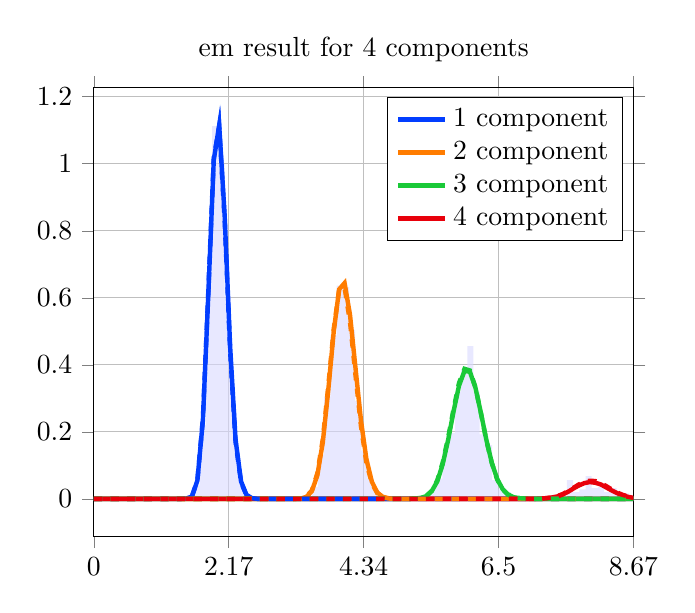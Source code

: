 \begin{tikzpicture}
\begin{axis}[title={em result for 4 components}, yticklabel style={/pgf/number format/fixed,
            /pgf/number format/precision=3}, grid={major}, yminorgrids={true}, tick align={outside}, xtick={0.0,2.168,4.335,6.503,8.671}, xmin={0.0}, xmax={8.671}, scaled y ticks={false}]
    \addplot[ybar interval, fill={blue!15}, forget plot, opacity={0.6}, draw={none}, bar width={5.0e-6}]
        table[row sep={\\}]
        {
            \\
            1.5  0.012  \\
            1.6  0.04  \\
            1.7  0.22  \\
            1.8  0.676  \\
            1.9  1.112  \\
            2.0  1.0  \\
            2.1  0.604  \\
            2.2  0.26  \\
            2.3  0.068  \\
            2.4  0.016  \\
            2.5  0.0  \\
            2.6  0.0  \\
            2.7  0.0  \\
            2.8  0.0  \\
            2.9  0.0  \\
            3.0  0.0  \\
            3.1  0.0  \\
            3.2  0.0  \\
            3.3  0.0  \\
            3.4  0.004  \\
            3.5  0.036  \\
            3.6  0.132  \\
            3.7  0.304  \\
            3.8  0.488  \\
            3.9  0.636  \\
            4.0  0.632  \\
            4.1  0.504  \\
            4.2  0.292  \\
            4.3  0.144  \\
            4.4  0.06  \\
            4.5  0.02  \\
            4.6  0.012  \\
            4.7  0.004  \\
            4.8  0.0  \\
            4.9  0.0  \\
            5.0  0.0  \\
            5.1  0.004  \\
            5.2  0.004  \\
            5.3  0.0  \\
            5.4  0.028  \\
            5.5  0.06  \\
            5.6  0.144  \\
            5.7  0.196  \\
            5.8  0.32  \\
            5.9  0.384  \\
            6.0  0.456  \\
            6.1  0.32  \\
            6.2  0.192  \\
            6.3  0.16  \\
            6.4  0.056  \\
            6.5  0.028  \\
            6.6  0.02  \\
            6.7  0.0  \\
            6.8  0.0  \\
            6.9  0.0  \\
            7.0  0.0  \\
            7.1  0.0  \\
            7.2  0.0  \\
            7.3  0.004  \\
            7.4  0.012  \\
            7.5  0.008  \\
            7.6  0.056  \\
            7.7  0.02  \\
            7.8  0.028  \\
            7.9  0.068  \\
            8.0  0.032  \\
            8.1  0.036  \\
            8.2  0.02  \\
            8.3  0.032  \\
            8.4  0.012  \\
            8.5  0.016  \\
            8.6  0.008  \\
            8.7  0.0  \\
        }
        ;
    \addplot[style={{ultra thick}}, color={rgb,1:red,0.008;green,0.243;blue,1.0}]
        table[row sep={\\}]
        {
            \\
            0.0  0.0  \\
            0.088  3.891e-187  \\
            0.175  2.591e-131  \\
            0.263  3.157e-100  \\
            0.35  2.863e-79  \\
            0.438  7.324e-64  \\
            0.526  5.786e-52  \\
            0.613  1.728e-42  \\
            0.701  8.706e-35  \\
            0.788  1.94e-28  \\
            0.876  3.695e-23  \\
            0.963  9.618e-19  \\
            1.051  4.842e-15  \\
            1.139  6.134e-12  \\
            1.226  2.399e-9  \\
            1.314  3.409e-7  \\
            1.401  2.005e-5  \\
            1.489  0.001  \\
            1.577  0.007  \\
            1.664  0.055  \\
            1.752  0.234  \\
            1.839  0.609  \\
            1.927  1.011  \\
            2.014  1.115  \\
            2.102  0.845  \\
            2.19  0.454  \\
            2.277  0.177  \\
            2.365  0.052  \\
            2.452  0.012  \\
            2.54  0.002  \\
            2.628  0.0  \\
            2.715  2.972e-5  \\
            2.803  2.649e-6  \\
            2.89  1.945e-7  \\
            2.978  1.191e-8  \\
            3.065  6.141e-10  \\
            3.153  2.695e-11  \\
            3.241  1.015e-12  \\
            3.328  3.307e-14  \\
            3.416  9.394e-16  \\
            3.503  2.343e-17  \\
            3.591  5.163e-19  \\
            3.679  1.011e-20  \\
            3.766  1.77e-22  \\
            3.854  2.785e-24  \\
            3.941  3.954e-26  \\
            4.029  5.091e-28  \\
            4.116  5.97e-30  \\
            4.204  6.4e-32  \\
            4.292  6.296e-34  \\
            4.379  5.703e-36  \\
            4.467  4.773e-38  \\
            4.554  3.701e-40  \\
            4.642  2.668e-42  \\
            4.73  1.792e-44  \\
            4.817  1.125e-46  \\
            4.905  6.61e-49  \\
            4.992  3.648e-51  \\
            5.08  1.894e-53  \\
            5.168  9.272e-56  \\
            5.255  4.288e-58  \\
            5.343  1.877e-60  \\
            5.43  7.789e-63  \\
            5.518  3.07e-65  \\
            5.605  1.151e-67  \\
            5.693  4.114e-70  \\
            5.781  1.403e-72  \\
            5.868  4.569e-75  \\
            5.956  1.424e-77  \\
            6.043  4.254e-80  \\
            6.131  1.219e-82  \\
            6.219  3.353e-85  \\
            6.306  8.871e-88  \\
            6.394  2.259e-90  \\
            6.481  5.542e-93  \\
            6.569  1.311e-95  \\
            6.656  2.996e-98  \\
            6.744  6.614e-101  \\
            6.832  1.412e-103  \\
            6.919  2.918e-106  \\
            7.007  5.842e-109  \\
            7.094  1.134e-111  \\
            7.182  2.136e-114  \\
            7.27  3.906e-117  \\
            7.357  6.94e-120  \\
            7.445  1.199e-122  \\
            7.532  2.016e-125  \\
            7.62  3.299e-128  \\
            7.707  5.259e-131  \\
            7.795  8.173e-134  \\
            7.883  1.239e-136  \\
            7.97  1.832e-139  \\
            8.058  2.646e-142  \\
            8.145  3.733e-145  \\
            8.233  5.148e-148  \\
            8.321  6.941e-151  \\
            8.408  9.155e-154  \\
            8.496  1.182e-156  \\
            8.583  1.494e-159  \\
            8.671  1.85e-162  \\
        }
        ;
    \addlegendentry {1 component}
    \addplot[style={{ultra thick}}, color={rgb,1:red,1.0;green,0.486;blue,0.0}]
        table[row sep={\\}]
        {
            \\
            0.0  0.0  \\
            0.088  0.0  \\
            0.175  0.0  \\
            0.263  5.636e-311  \\
            0.35  6.845e-265  \\
            0.438  5.361e-230  \\
            0.526  3.505e-202  \\
            0.613  2.989e-179  \\
            0.701  6.779e-160  \\
            0.788  2.858e-143  \\
            0.876  8.452e-129  \\
            0.963  4.521e-116  \\
            1.051  8.8e-105  \\
            1.139  1.06e-94  \\
            1.226  1.195e-85  \\
            1.314  1.747e-77  \\
            1.401  4.315e-70  \\
            1.489  2.233e-63  \\
            1.577  2.896e-57  \\
            1.664  1.094e-51  \\
            1.752  1.364e-46  \\
            1.839  6.262e-42  \\
            1.927  1.162e-37  \\
            2.014  9.435e-34  \\
            2.102  3.6e-30  \\
            2.19  6.865e-27  \\
            2.277  6.907e-24  \\
            2.365  3.848e-21  \\
            2.452  1.239e-18  \\
            2.54  2.398e-16  \\
            2.628  2.885e-14  \\
            2.715  2.227e-12  \\
            2.803  1.135e-10  \\
            2.89  3.913e-9  \\
            2.978  9.35e-8  \\
            3.065  1.582e-6  \\
            3.153  1.931e-5  \\
            3.241  0.0  \\
            3.328  0.001  \\
            3.416  0.006  \\
            3.503  0.023  \\
            3.591  0.07  \\
            3.679  0.169  \\
            3.766  0.323  \\
            3.854  0.498  \\
            3.941  0.625  \\
            4.029  0.644  \\
            4.116  0.549  \\
            4.204  0.391  \\
            4.292  0.234  \\
            4.379  0.119  \\
            4.467  0.051  \\
            4.554  0.019  \\
            4.642  0.006  \\
            4.73  0.002  \\
            4.817  0.0  \\
            4.905  8.655e-5  \\
            4.992  1.615e-5  \\
            5.08  2.666e-6  \\
            5.168  3.908e-7  \\
            5.255  5.108e-8  \\
            5.343  5.975e-9  \\
            5.43  6.278e-10  \\
            5.518  5.946e-11  \\
            5.605  5.092e-12  \\
            5.693  3.956e-13  \\
            5.781  2.796e-14  \\
            5.868  1.803e-15  \\
            5.956  1.064e-16  \\
            6.043  5.758e-18  \\
            6.131  2.866e-19  \\
            6.219  1.314e-20  \\
            6.306  5.57e-22  \\
            6.394  2.186e-23  \\
            6.481  7.957e-25  \\
            6.569  2.693e-26  \\
            6.656  8.489e-28  \\
            6.744  2.498e-29  \\
            6.832  6.869e-31  \\
            6.919  1.769e-32  \\
            7.007  4.275e-34  \\
            7.094  9.703e-36  \\
            7.182  2.072e-37  \\
            7.27  4.171e-39  \\
            7.357  7.923e-41  \\
            7.445  1.422e-42  \\
            7.532  2.415e-44  \\
            7.62  3.886e-46  \\
            7.707  5.932e-48  \\
            7.795  8.6e-50  \\
            7.883  1.185e-51  \\
            7.97  1.556e-53  \\
            8.058  1.945e-55  \\
            8.145  2.32e-57  \\
            8.233  2.642e-59  \\
            8.321  2.877e-61  \\
            8.408  2.996e-63  \\
            8.496  2.988e-65  \\
            8.583  2.857e-67  \\
            8.671  2.62e-69  \\
        }
        ;
    \addlegendentry {2 component}
    \addplot[style={{ultra thick}}, color={rgb,1:red,0.102;green,0.788;blue,0.22}]
        table[row sep={\\}]
        {
            \\
            0.0  0.0  \\
            0.088  0.0  \\
            0.175  0.0  \\
            0.263  0.0  \\
            0.35  0.0  \\
            0.438  0.0  \\
            0.526  0.0  \\
            0.613  0.0  \\
            0.701  0.0  \\
            0.788  3.518e-303  \\
            0.876  1.481e-279  \\
            0.963  1.509e-258  \\
            1.051  1.062e-239  \\
            1.139  1.147e-222  \\
            1.226  3.532e-207  \\
            1.314  5.069e-193  \\
            1.401  5.038e-180  \\
            1.489  4.794e-168  \\
            1.577  5.712e-157  \\
            1.664  1.067e-146  \\
            1.752  3.78e-137  \\
            1.839  2.986e-128  \\
            1.927  6.05e-120  \\
            2.014  3.548e-112  \\
            2.102  6.694e-105  \\
            2.19  4.457e-98  \\
            2.277  1.136e-91  \\
            2.365  1.193e-85  \\
            2.452  5.5e-80  \\
            2.54  1.18e-74  \\
            2.628  1.241e-69  \\
            2.715  6.699e-65  \\
            2.803  1.938e-60  \\
            2.89  3.121e-56  \\
            2.978  2.898e-52  \\
            3.065  1.602e-48  \\
            3.153  5.427e-45  \\
            3.241  1.158e-41  \\
            3.328  1.593e-38  \\
            3.416  1.448e-35  \\
            3.503  8.871e-33  \\
            3.591  3.736e-30  \\
            3.679  1.101e-27  \\
            3.766  2.312e-25  \\
            3.854  3.508e-23  \\
            3.941  3.905e-21  \\
            4.029  3.233e-19  \\
            4.116  2.016e-17  \\
            4.204  9.587e-16  \\
            4.292  3.513e-14  \\
            4.379  1.003e-12  \\
            4.467  2.253e-11  \\
            4.554  4.02e-10  \\
            4.642  5.745e-9  \\
            4.73  6.632e-8  \\
            4.817  6.234e-7  \\
            4.905  4.806e-6  \\
            4.992  3.06e-5  \\
            5.08  0.0  \\
            5.168  0.001  \\
            5.255  0.003  \\
            5.343  0.008  \\
            5.43  0.023  \\
            5.518  0.052  \\
            5.605  0.103  \\
            5.693  0.176  \\
            5.781  0.262  \\
            5.868  0.338  \\
            5.956  0.382  \\
            6.043  0.379  \\
            6.131  0.332  \\
            6.219  0.257  \\
            6.306  0.177  \\
            6.394  0.108  \\
            6.481  0.059  \\
            6.569  0.029  \\
            6.656  0.013  \\
            6.744  0.005  \\
            6.832  0.002  \\
            6.919  0.001  \\
            7.007  0.0  \\
            7.094  4.742e-5  \\
            7.182  1.166e-5  \\
            7.27  2.62e-6  \\
            7.357  5.401e-7  \\
            7.445  1.022e-7  \\
            7.532  1.781e-8  \\
            7.62  2.862e-9  \\
            7.707  4.248e-10  \\
            7.795  5.836e-11  \\
            7.883  7.433e-12  \\
            7.97  8.791e-13  \\
            8.058  9.672e-14  \\
            8.145  9.914e-15  \\
            8.233  9.481e-16  \\
            8.321  8.472e-17  \\
            8.408  7.084e-18  \\
            8.496  5.551e-19  \\
            8.583  4.081e-20  \\
            8.671  2.818e-21  \\
        }
        ;
    \addlegendentry {3 component}
    \addplot[style={{ultra thick}}, color={rgb,1:red,0.91;green,0.0;blue,0.043}]
        table[row sep={\\}]
        {
            \\
            0.0  0.0  \\
            0.088  0.0  \\
            0.175  0.0  \\
            0.263  0.0  \\
            0.35  0.0  \\
            0.438  0.0  \\
            0.526  0.0  \\
            0.613  0.0  \\
            0.701  0.0  \\
            0.788  0.0  \\
            0.876  0.0  \\
            0.963  0.0  \\
            1.051  0.0  \\
            1.139  0.0  \\
            1.226  0.0  \\
            1.314  0.0  \\
            1.401  1.263e-319  \\
            1.489  2.13e-302  \\
            1.577  2.253e-286  \\
            1.664  2.017e-271  \\
            1.752  1.969e-257  \\
            1.839  2.602e-244  \\
            1.927  5.606e-232  \\
            2.014  2.315e-220  \\
            2.102  2.108e-209  \\
            2.19  4.792e-199  \\
            2.277  3.03e-189  \\
            2.365  5.873e-180  \\
            2.452  3.802e-171  \\
            2.54  8.878e-163  \\
            2.628  8.013e-155  \\
            2.715  2.976e-147  \\
            2.803  4.811e-140  \\
            2.89  3.563e-133  \\
            2.978  1.267e-126  \\
            3.065  2.256e-120  \\
            3.153  2.092e-114  \\
            3.241  1.047e-108  \\
            3.328  2.924e-103  \\
            3.416  4.695e-98  \\
            3.503  4.457e-93  \\
            3.591  2.568e-88  \\
            3.679  9.196e-84  \\
            3.766  2.094e-79  \\
            3.854  3.094e-75  \\
            3.941  3.026e-71  \\
            4.029  1.995e-67  \\
            4.116  9.014e-64  \\
            4.204  2.837e-60  \\
            4.292  6.311e-57  \\
            4.379  1.007e-53  \\
            4.467  1.166e-50  \\
            4.554  9.939e-48  \\
            4.642  6.303e-45  \\
            4.73  3.007e-42  \\
            4.817  1.091e-39  \\
            4.905  3.039e-37  \\
            4.992  6.563e-35  \\
            5.08  1.108e-32  \\
            5.168  1.475e-30  \\
            5.255  1.562e-28  \\
            5.343  1.324e-26  \\
            5.43  9.055e-25  \\
            5.518  5.031e-23  \\
            5.605  2.286e-21  \\
            5.693  8.543e-20  \\
            5.781  2.643e-18  \\
            5.868  6.806e-17  \\
            5.956  1.467e-15  \\
            6.043  2.66e-14  \\
            6.131  4.079e-13  \\
            6.219  5.313e-12  \\
            6.306  5.907e-11  \\
            6.394  5.628e-10  \\
            6.481  4.616e-9  \\
            6.569  3.272e-8  \\
            6.656  2.012e-7  \\
            6.744  1.078e-6  \\
            6.832  5.045e-6  \\
            6.919  2.07e-5  \\
            7.007  7.477e-5  \\
            7.094  0.0  \\
            7.182  0.001  \\
            7.27  0.002  \\
            7.357  0.004  \\
            7.445  0.007  \\
            7.532  0.013  \\
            7.62  0.021  \\
            7.707  0.031  \\
            7.795  0.04  \\
            7.883  0.047  \\
            7.97  0.05  \\
            8.058  0.048  \\
            8.145  0.043  \\
            8.233  0.034  \\
            8.321  0.025  \\
            8.408  0.017  \\
            8.496  0.01  \\
            8.583  0.006  \\
            8.671  0.003  \\
        }
        ;
    \addlegendentry {4 component}
    \addplot[style={{ultra thick, dashed}}, color={rgb,1:red,0.008;green,0.243;blue,1.0}]
        table[row sep={\\}]
        {
            \\
            0.0  0.0  \\
            0.088  5.559e-188  \\
            0.175  7.017e-132  \\
            0.263  1.215e-100  \\
            0.35  1.392e-79  \\
            0.438  4.216e-64  \\
            0.526  3.786e-52  \\
            0.613  1.25e-42  \\
            0.701  6.815e-35  \\
            0.788  1.618e-28  \\
            0.876  3.244e-23  \\
            0.963  8.799e-19  \\
            1.051  4.577e-15  \\
            1.139  5.949e-12  \\
            1.226  2.374e-9  \\
            1.314  3.423e-7  \\
            1.401  2.034e-5  \\
            1.489  0.001  \\
            1.577  0.008  \\
            1.664  0.056  \\
            1.752  0.239  \\
            1.839  0.618  \\
            1.927  1.018  \\
            2.014  1.111  \\
            2.102  0.832  \\
            2.19  0.441  \\
            2.277  0.17  \\
            2.365  0.049  \\
            2.452  0.011  \\
            2.54  0.002  \\
            2.628  0.0  \\
            2.715  2.587e-5  \\
            2.803  2.254e-6  \\
            2.89  1.617e-7  \\
            2.978  9.658e-9  \\
            3.065  4.857e-10  \\
            3.153  2.076e-11  \\
            3.241  7.611e-13  \\
            3.328  2.412e-14  \\
            3.416  6.662e-16  \\
            3.503  1.614e-17  \\
            3.591  3.453e-19  \\
            3.679  6.562e-21  \\
            3.766  1.114e-22  \\
            3.854  1.698e-24  \\
            3.941  2.336e-26  \\
            4.029  2.912e-28  \\
            4.116  3.304e-30  \\
            4.204  3.426e-32  \\
            4.292  3.259e-34  \\
            4.379  2.853e-36  \\
            4.467  2.307e-38  \\
            4.554  1.727e-40  \\
            4.642  1.202e-42  \\
            4.73  7.791e-45  \\
            4.817  4.716e-47  \\
            4.905  2.674e-49  \\
            4.992  1.422e-51  \\
            5.08  7.117e-54  \\
            5.168  3.357e-56  \\
            5.255  1.495e-58  \\
            5.343  6.302e-61  \\
            5.43  2.518e-63  \\
            5.518  9.551e-66  \\
            5.605  3.446e-68  \\
            5.693  1.184e-70  \\
            5.781  3.884e-73  \\
            5.868  1.216e-75  \\
            5.956  3.645e-78  \\
            6.043  1.046e-80  \\
            6.131  2.88e-83  \\
            6.219  7.613e-86  \\
            6.306  1.934e-88  \\
            6.394  4.73e-91  \\
            6.481  1.114e-93  \\
            6.569  2.531e-96  \\
            6.656  5.549e-99  \\
            6.744  1.175e-101  \\
            6.832  2.408e-104  \\
            6.919  4.773e-107  \\
            7.007  9.165e-110  \\
            7.094  1.706e-112  \\
            7.182  3.081e-115  \\
            7.27  5.401e-118  \\
            7.357  9.199e-121  \\
            7.445  1.523e-123  \\
            7.532  2.454e-126  \\
            7.62  3.847e-129  \\
            7.707  5.877e-132  \\
            7.795  8.748e-135  \\
            7.883  1.27e-137  \\
            7.97  1.799e-140  \\
            8.058  2.488e-143  \\
            8.145  3.36e-146  \\
            8.233  4.435e-149  \\
            8.321  5.724e-152  \\
            8.408  7.226e-155  \\
            8.496  8.927e-158  \\
            8.583  1.08e-160  \\
            8.671  1.279e-163  \\
        }
        ;
    \addplot[style={{ultra thick, dashed}}, color={rgb,1:red,1.0;green,0.486;blue,0.0}]
        table[row sep={\\}]
        {
            \\
            0.0  0.0  \\
            0.088  0.0  \\
            0.175  0.0  \\
            0.263  1.962e-310  \\
            0.35  2.185e-264  \\
            0.438  1.595e-229  \\
            0.526  9.826e-202  \\
            0.613  7.95e-179  \\
            0.701  1.719e-159  \\
            0.788  6.942e-143  \\
            0.876  1.972e-128  \\
            0.963  1.016e-115  \\
            1.051  1.909e-104  \\
            1.139  2.223e-94  \\
            1.226  2.426e-85  \\
            1.314  3.44e-77  \\
            1.401  8.245e-70  \\
            1.489  4.147e-63  \\
            1.577  5.23e-57  \\
            1.664  1.922e-51  \\
            1.752  2.335e-46  \\
            1.839  1.045e-41  \\
            1.927  1.89e-37  \\
            2.014  1.497e-33  \\
            2.102  5.578e-30  \\
            2.19  1.039e-26  \\
            2.277  1.021e-23  \\
            2.365  5.559e-21  \\
            2.452  1.75e-18  \\
            2.54  3.312e-16  \\
            2.628  3.899e-14  \\
            2.715  2.945e-12  \\
            2.803  1.468e-10  \\
            2.89  4.958e-9  \\
            2.978  1.16e-7  \\
            3.065  1.923e-6  \\
            3.153  2.3e-5  \\
            3.241  0.0  \\
            3.328  0.001  \\
            3.416  0.007  \\
            3.503  0.025  \\
            3.591  0.076  \\
            3.679  0.178  \\
            3.766  0.335  \\
            3.854  0.506  \\
            3.941  0.623  \\
            4.029  0.63  \\
            4.116  0.528  \\
            4.204  0.369  \\
            4.292  0.217  \\
            4.379  0.108  \\
            4.467  0.046  \\
            4.554  0.017  \\
            4.642  0.005  \\
            4.73  0.001  \\
            4.817  0.0  \\
            4.905  7.057e-5  \\
            4.992  1.294e-5  \\
            5.08  2.098e-6  \\
            5.168  3.021e-7  \\
            5.255  3.88e-8  \\
            5.343  4.46e-9  \\
            5.43  4.605e-10  \\
            5.518  4.286e-11  \\
            5.605  3.608e-12  \\
            5.693  2.755e-13  \\
            5.781  1.914e-14  \\
            5.868  1.213e-15  \\
            5.956  7.037e-17  \\
            6.043  3.744e-18  \\
            6.131  1.832e-19  \\
            6.219  8.263e-21  \\
            6.306  3.443e-22  \\
            6.394  1.328e-23  \\
            6.481  4.755e-25  \\
            6.569  1.583e-26  \\
            6.656  4.907e-28  \\
            6.744  1.42e-29  \\
            6.832  3.841e-31  \\
            6.919  9.73e-33  \\
            7.007  2.312e-34  \\
            7.094  5.163e-36  \\
            7.182  1.085e-37  \\
            7.27  2.148e-39  \\
            7.357  4.013e-41  \\
            7.445  7.086e-43  \\
            7.532  1.184e-44  \\
            7.62  1.875e-46  \\
            7.707  2.816e-48  \\
            7.795  4.016e-50  \\
            7.883  5.447e-52  \\
            7.97  7.034e-54  \\
            8.058  8.654e-56  \\
            8.145  1.016e-57  \\
            8.233  1.139e-59  \\
            8.321  1.22e-61  \\
            8.408  1.25e-63  \\
            8.496  1.227e-65  \\
            8.583  1.155e-67  \\
            8.671  1.042e-69  \\
        }
        ;
    \addplot[style={{ultra thick, dashed}}, color={rgb,1:red,0.102;green,0.788;blue,0.22}]
        table[row sep={\\}]
        {
            \\
            0.0  0.0  \\
            0.088  0.0  \\
            0.175  0.0  \\
            0.263  0.0  \\
            0.35  0.0  \\
            0.438  0.0  \\
            0.526  0.0  \\
            0.613  0.0  \\
            0.701  0.0  \\
            0.788  8.507e-303  \\
            0.876  3.426e-279  \\
            0.963  3.351e-258  \\
            1.051  2.274e-239  \\
            1.139  2.374e-222  \\
            1.226  7.086e-207  \\
            1.314  9.876e-193  \\
            1.401  9.55e-180  \\
            1.489  8.857e-168  \\
            1.577  1.03e-156  \\
            1.664  1.88e-146  \\
            1.752  6.517e-137  \\
            1.839  5.043e-128  \\
            1.927  1.002e-119  \\
            2.014  5.764e-112  \\
            2.102  1.068e-104  \\
            2.19  6.987e-98  \\
            2.277  1.752e-91  \\
            2.365  1.81e-85  \\
            2.452  8.214e-80  \\
            2.54  1.736e-74  \\
            2.628  1.799e-69  \\
            2.715  9.578e-65  \\
            2.803  2.733e-60  \\
            2.89  4.344e-56  \\
            2.978  3.983e-52  \\
            3.065  2.174e-48  \\
            3.153  7.277e-45  \\
            3.241  1.534e-41  \\
            3.328  2.087e-38  \\
            3.416  1.876e-35  \\
            3.503  1.137e-32  \\
            3.591  4.736e-30  \\
            3.679  1.382e-27  \\
            3.766  2.871e-25  \\
            3.854  4.313e-23  \\
            3.941  4.755e-21  \\
            4.029  3.9e-19  \\
            4.116  2.409e-17  \\
            4.204  1.135e-15  \\
            4.292  4.123e-14  \\
            4.379  1.167e-12  \\
            4.467  2.599e-11  \\
            4.554  4.597e-10  \\
            4.642  6.515e-9  \\
            4.73  7.461e-8  \\
            4.817  6.957e-7  \\
            4.905  5.321e-6  \\
            4.992  3.362e-5  \\
            5.08  0.0  \\
            5.168  0.001  \\
            5.255  0.003  \\
            5.343  0.009  \\
            5.43  0.024  \\
            5.518  0.055  \\
            5.605  0.108  \\
            5.693  0.183  \\
            5.781  0.269  \\
            5.868  0.346  \\
            5.956  0.388  \\
            6.043  0.383  \\
            6.131  0.333  \\
            6.219  0.256  \\
            6.306  0.175  \\
            6.394  0.107  \\
            6.481  0.058  \\
            6.569  0.028  \\
            6.656  0.012  \\
            6.744  0.005  \\
            6.832  0.002  \\
            6.919  0.001  \\
            7.007  0.0  \\
            7.094  4.464e-5  \\
            7.182  1.091e-5  \\
            7.27  2.44e-6  \\
            7.357  5.002e-7  \\
            7.445  9.419e-8  \\
            7.532  1.633e-8  \\
            7.62  2.61e-9  \\
            7.707  3.854e-10  \\
            7.795  5.268e-11  \\
            7.883  6.676e-12  \\
            7.97  7.857e-13  \\
            8.058  8.602e-14  \\
            8.145  8.774e-15  \\
            8.233  8.351e-16  \\
            8.321  7.427e-17  \\
            8.408  6.182e-18  \\
            8.496  4.821e-19  \\
            8.583  3.528e-20  \\
            8.671  2.426e-21  \\
        }
        ;
    \addplot[style={{ultra thick, dashed}}, color={rgb,1:red,0.91;green,0.0;blue,0.043}]
        table[row sep={\\}]
        {
            \\
            0.0  0.0  \\
            0.088  0.0  \\
            0.175  0.0  \\
            0.263  0.0  \\
            0.35  0.0  \\
            0.438  0.0  \\
            0.526  0.0  \\
            0.613  0.0  \\
            0.701  0.0  \\
            0.788  0.0  \\
            0.876  0.0  \\
            0.963  0.0  \\
            1.051  0.0  \\
            1.139  0.0  \\
            1.226  0.0  \\
            1.314  0.0  \\
            1.401  6.864e-320  \\
            1.489  1.174e-302  \\
            1.577  1.259e-286  \\
            1.664  1.142e-271  \\
            1.752  1.129e-257  \\
            1.839  1.51e-244  \\
            1.927  3.295e-232  \\
            2.014  1.377e-220  \\
            2.102  1.269e-209  \\
            2.19  2.916e-199  \\
            2.277  1.865e-189  \\
            2.365  3.655e-180  \\
            2.452  2.392e-171  \\
            2.54  5.645e-163  \\
            2.628  5.15e-155  \\
            2.715  1.933e-147  \\
            2.803  3.157e-140  \\
            2.89  2.362e-133  \\
            2.978  8.482e-127  \\
            3.065  1.526e-120  \\
            3.153  1.429e-114  \\
            3.241  7.223e-109  \\
            3.328  2.036e-103  \\
            3.416  3.301e-98  \\
            3.503  3.164e-93  \\
            3.591  1.84e-88  \\
            3.679  6.651e-84  \\
            3.766  1.528e-79  \\
            3.854  2.28e-75  \\
            3.941  2.25e-71  \\
            4.029  1.497e-67  \\
            4.116  6.824e-64  \\
            4.204  2.167e-60  \\
            4.292  4.864e-57  \\
            4.379  7.827e-54  \\
            4.467  9.149e-51  \\
            4.554  7.865e-48  \\
            4.642  5.031e-45  \\
            4.73  2.422e-42  \\
            4.817  8.861e-40  \\
            4.905  2.49e-37  \\
            4.992  5.422e-35  \\
            5.08  9.234e-33  \\
            5.168  1.24e-30  \\
            5.255  1.323e-28  \\
            5.343  1.131e-26  \\
            5.43  7.803e-25  \\
            5.518  4.372e-23  \\
            5.605  2.003e-21  \\
            5.693  7.547e-20  \\
            5.781  2.354e-18  \\
            5.868  6.113e-17  \\
            5.956  1.328e-15  \\
            6.043  2.429e-14  \\
            6.131  3.754e-13  \\
            6.219  4.93e-12  \\
            6.306  5.525e-11  \\
            6.394  5.307e-10  \\
            6.481  4.388e-9  \\
            6.569  3.135e-8  \\
            6.656  1.944e-7  \\
            6.744  1.049e-6  \\
            6.832  4.95e-6  \\
            6.919  2.048e-5  \\
            7.007  7.454e-5  \\
            7.094  0.0  \\
            7.182  0.001  \\
            7.27  0.002  \\
            7.357  0.004  \\
            7.445  0.008  \\
            7.532  0.014  \\
            7.62  0.023  \\
            7.707  0.033  \\
            7.795  0.043  \\
            7.883  0.051  \\
            7.97  0.054  \\
            8.058  0.053  \\
            8.145  0.047  \\
            8.233  0.038  \\
            8.321  0.028  \\
            8.408  0.019  \\
            8.496  0.012  \\
            8.583  0.007  \\
            8.671  0.004  \\
        }
        ;
\end{axis}
\end{tikzpicture}
